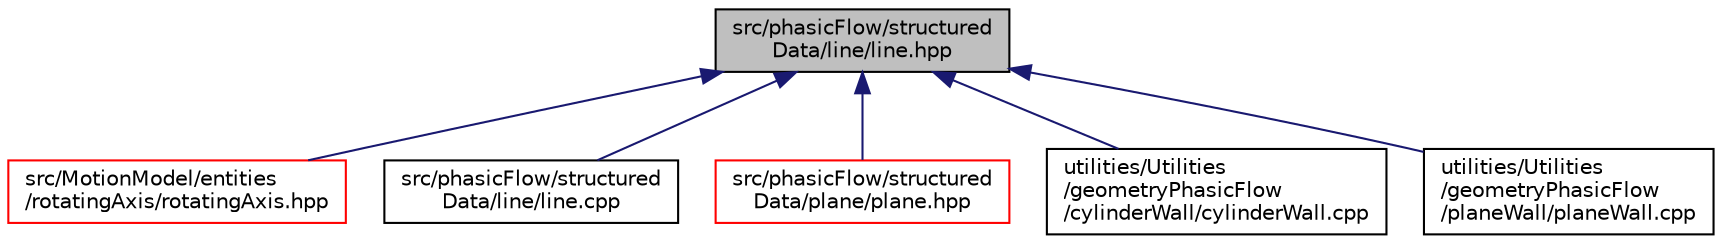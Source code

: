 digraph "src/phasicFlow/structuredData/line/line.hpp"
{
 // LATEX_PDF_SIZE
  edge [fontname="Helvetica",fontsize="10",labelfontname="Helvetica",labelfontsize="10"];
  node [fontname="Helvetica",fontsize="10",shape=record];
  Node1 [label="src/phasicFlow/structured\lData/line/line.hpp",height=0.2,width=0.4,color="black", fillcolor="grey75", style="filled", fontcolor="black",tooltip=" "];
  Node1 -> Node2 [dir="back",color="midnightblue",fontsize="10",style="solid",fontname="Helvetica"];
  Node2 [label="src/MotionModel/entities\l/rotatingAxis/rotatingAxis.hpp",height=0.2,width=0.4,color="red", fillcolor="white", style="filled",URL="$rotatingAxis_8hpp.html",tooltip=" "];
  Node1 -> Node19 [dir="back",color="midnightblue",fontsize="10",style="solid",fontname="Helvetica"];
  Node19 [label="src/phasicFlow/structured\lData/line/line.cpp",height=0.2,width=0.4,color="black", fillcolor="white", style="filled",URL="$line_8cpp.html",tooltip=" "];
  Node1 -> Node20 [dir="back",color="midnightblue",fontsize="10",style="solid",fontname="Helvetica"];
  Node20 [label="src/phasicFlow/structured\lData/plane/plane.hpp",height=0.2,width=0.4,color="red", fillcolor="white", style="filled",URL="$plane_8hpp.html",tooltip=" "];
  Node1 -> Node193 [dir="back",color="midnightblue",fontsize="10",style="solid",fontname="Helvetica"];
  Node193 [label="utilities/Utilities\l/geometryPhasicFlow\l/cylinderWall/cylinderWall.cpp",height=0.2,width=0.4,color="black", fillcolor="white", style="filled",URL="$cylinderWall_8cpp.html",tooltip=" "];
  Node1 -> Node194 [dir="back",color="midnightblue",fontsize="10",style="solid",fontname="Helvetica"];
  Node194 [label="utilities/Utilities\l/geometryPhasicFlow\l/planeWall/planeWall.cpp",height=0.2,width=0.4,color="black", fillcolor="white", style="filled",URL="$planeWall_8cpp.html",tooltip=" "];
}
